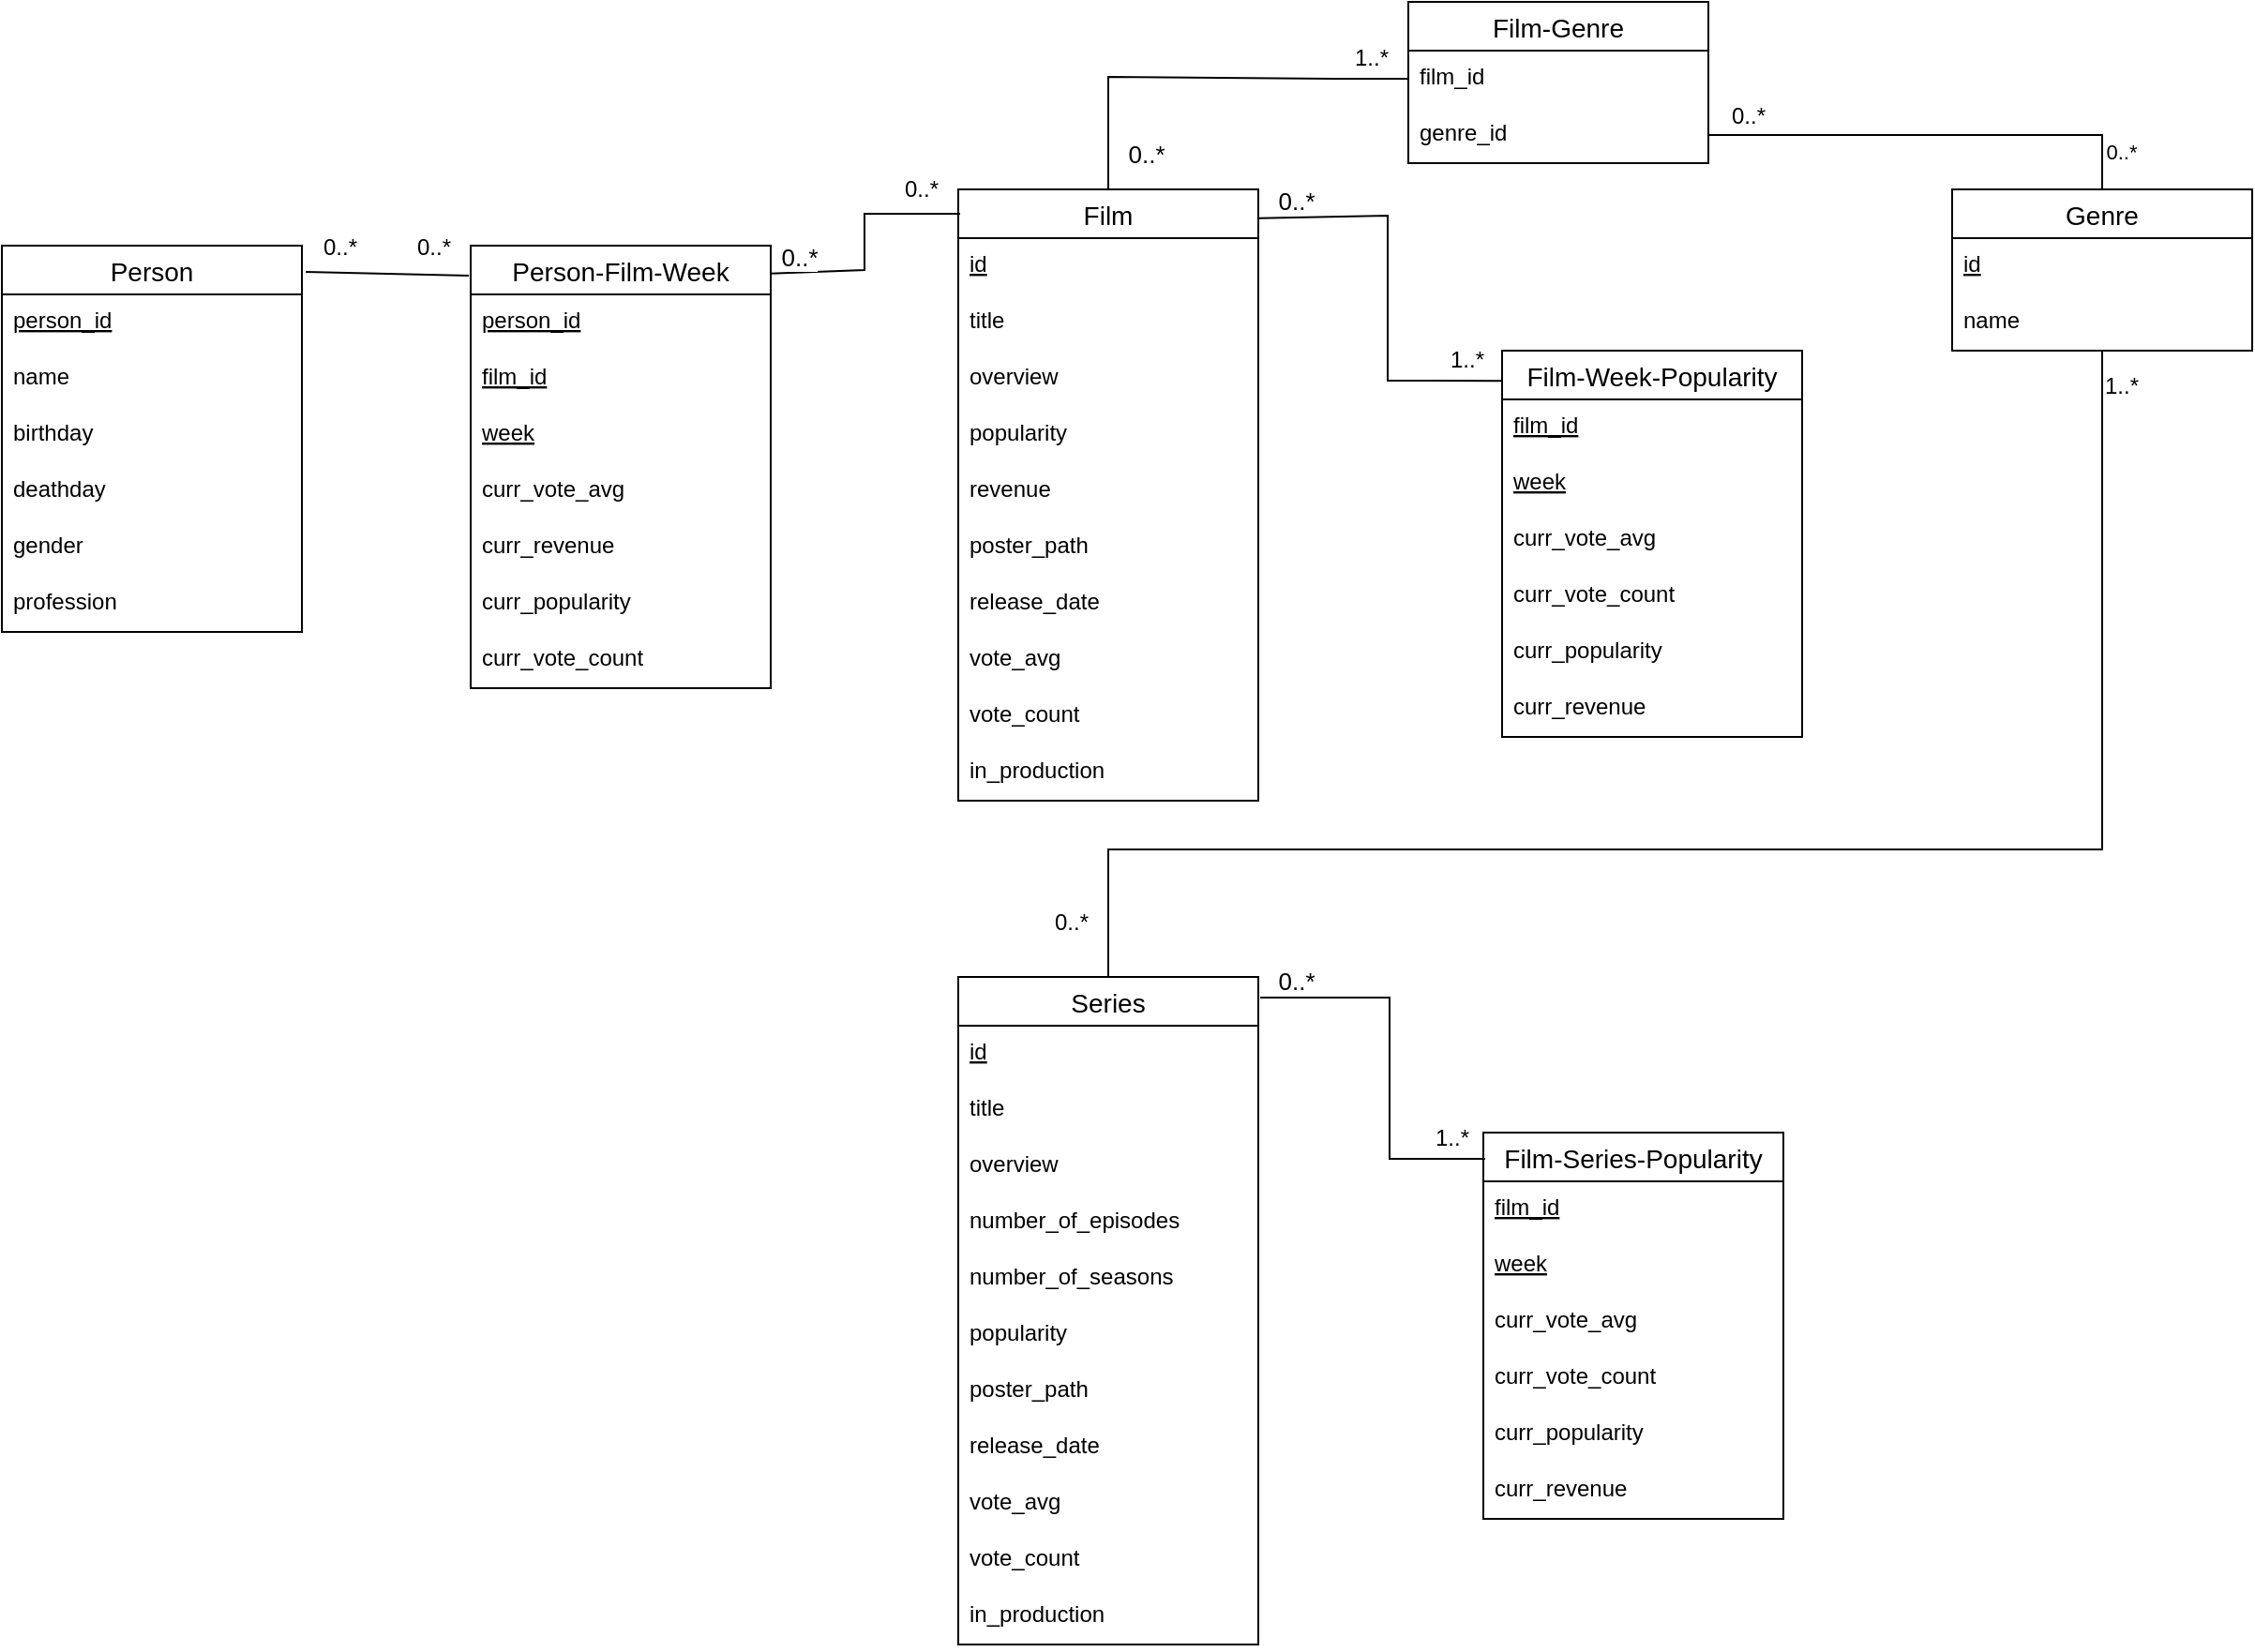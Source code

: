<mxfile version="14.1.8" type="device"><diagram id="tqU1XhsgDGI8H137yu5I" name="Seite-1"><mxGraphModel dx="1913" dy="806" grid="1" gridSize="10" guides="1" tooltips="1" connect="1" arrows="1" fold="1" page="1" pageScale="1" pageWidth="827" pageHeight="1169" math="0" shadow="0"><root><mxCell id="0"/><mxCell id="1" parent="0"/><mxCell id="pTEHjhGMjjxswKg7kW7X-1" value="Film" style="swimlane;fontStyle=0;childLayout=stackLayout;horizontal=1;startSize=26;horizontalStack=0;resizeParent=1;resizeParentMax=0;resizeLast=0;collapsible=1;marginBottom=0;align=center;fontSize=14;" vertex="1" parent="1"><mxGeometry x="80" y="140" width="160" height="326" as="geometry"/></mxCell><mxCell id="pTEHjhGMjjxswKg7kW7X-2" value="id" style="text;strokeColor=none;fillColor=none;spacingLeft=4;spacingRight=4;overflow=hidden;rotatable=0;points=[[0,0.5],[1,0.5]];portConstraint=eastwest;fontSize=12;fontStyle=4" vertex="1" parent="pTEHjhGMjjxswKg7kW7X-1"><mxGeometry y="26" width="160" height="30" as="geometry"/></mxCell><mxCell id="pTEHjhGMjjxswKg7kW7X-3" value="title" style="text;strokeColor=none;fillColor=none;spacingLeft=4;spacingRight=4;overflow=hidden;rotatable=0;points=[[0,0.5],[1,0.5]];portConstraint=eastwest;fontSize=12;" vertex="1" parent="pTEHjhGMjjxswKg7kW7X-1"><mxGeometry y="56" width="160" height="30" as="geometry"/></mxCell><mxCell id="pTEHjhGMjjxswKg7kW7X-4" value="overview" style="text;strokeColor=none;fillColor=none;spacingLeft=4;spacingRight=4;overflow=hidden;rotatable=0;points=[[0,0.5],[1,0.5]];portConstraint=eastwest;fontSize=12;" vertex="1" parent="pTEHjhGMjjxswKg7kW7X-1"><mxGeometry y="86" width="160" height="30" as="geometry"/></mxCell><mxCell id="pTEHjhGMjjxswKg7kW7X-5" value="popularity" style="text;strokeColor=none;fillColor=none;spacingLeft=4;spacingRight=4;overflow=hidden;rotatable=0;points=[[0,0.5],[1,0.5]];portConstraint=eastwest;fontSize=12;" vertex="1" parent="pTEHjhGMjjxswKg7kW7X-1"><mxGeometry y="116" width="160" height="30" as="geometry"/></mxCell><mxCell id="pTEHjhGMjjxswKg7kW7X-6" value="revenue" style="text;strokeColor=none;fillColor=none;spacingLeft=4;spacingRight=4;overflow=hidden;rotatable=0;points=[[0,0.5],[1,0.5]];portConstraint=eastwest;fontSize=12;" vertex="1" parent="pTEHjhGMjjxswKg7kW7X-1"><mxGeometry y="146" width="160" height="30" as="geometry"/></mxCell><mxCell id="pTEHjhGMjjxswKg7kW7X-7" value="poster_path" style="text;strokeColor=none;fillColor=none;spacingLeft=4;spacingRight=4;overflow=hidden;rotatable=0;points=[[0,0.5],[1,0.5]];portConstraint=eastwest;fontSize=12;" vertex="1" parent="pTEHjhGMjjxswKg7kW7X-1"><mxGeometry y="176" width="160" height="30" as="geometry"/></mxCell><mxCell id="pTEHjhGMjjxswKg7kW7X-8" value="release_date" style="text;strokeColor=none;fillColor=none;spacingLeft=4;spacingRight=4;overflow=hidden;rotatable=0;points=[[0,0.5],[1,0.5]];portConstraint=eastwest;fontSize=12;" vertex="1" parent="pTEHjhGMjjxswKg7kW7X-1"><mxGeometry y="206" width="160" height="30" as="geometry"/></mxCell><mxCell id="pTEHjhGMjjxswKg7kW7X-9" value="vote_avg" style="text;strokeColor=none;fillColor=none;spacingLeft=4;spacingRight=4;overflow=hidden;rotatable=0;points=[[0,0.5],[1,0.5]];portConstraint=eastwest;fontSize=12;" vertex="1" parent="pTEHjhGMjjxswKg7kW7X-1"><mxGeometry y="236" width="160" height="30" as="geometry"/></mxCell><mxCell id="pTEHjhGMjjxswKg7kW7X-10" value="vote_count" style="text;strokeColor=none;fillColor=none;spacingLeft=4;spacingRight=4;overflow=hidden;rotatable=0;points=[[0,0.5],[1,0.5]];portConstraint=eastwest;fontSize=12;" vertex="1" parent="pTEHjhGMjjxswKg7kW7X-1"><mxGeometry y="266" width="160" height="30" as="geometry"/></mxCell><mxCell id="pTEHjhGMjjxswKg7kW7X-45" value="in_production" style="text;strokeColor=none;fillColor=none;spacingLeft=4;spacingRight=4;overflow=hidden;rotatable=0;points=[[0,0.5],[1,0.5]];portConstraint=eastwest;fontSize=12;" vertex="1" parent="pTEHjhGMjjxswKg7kW7X-1"><mxGeometry y="296" width="160" height="30" as="geometry"/></mxCell><mxCell id="pTEHjhGMjjxswKg7kW7X-11" value="Genre" style="swimlane;fontStyle=0;childLayout=stackLayout;horizontal=1;startSize=26;horizontalStack=0;resizeParent=1;resizeParentMax=0;resizeLast=0;collapsible=1;marginBottom=0;align=center;fontSize=14;" vertex="1" parent="1"><mxGeometry x="610" y="140" width="160" height="86" as="geometry"/></mxCell><mxCell id="pTEHjhGMjjxswKg7kW7X-12" value="id" style="text;strokeColor=none;fillColor=none;spacingLeft=4;spacingRight=4;overflow=hidden;rotatable=0;points=[[0,0.5],[1,0.5]];portConstraint=eastwest;fontSize=12;fontStyle=4" vertex="1" parent="pTEHjhGMjjxswKg7kW7X-11"><mxGeometry y="26" width="160" height="30" as="geometry"/></mxCell><mxCell id="pTEHjhGMjjxswKg7kW7X-13" value="name" style="text;strokeColor=none;fillColor=none;spacingLeft=4;spacingRight=4;overflow=hidden;rotatable=0;points=[[0,0.5],[1,0.5]];portConstraint=eastwest;fontSize=12;" vertex="1" parent="pTEHjhGMjjxswKg7kW7X-11"><mxGeometry y="56" width="160" height="30" as="geometry"/></mxCell><mxCell id="pTEHjhGMjjxswKg7kW7X-15" value="Film-Genre" style="swimlane;fontStyle=0;childLayout=stackLayout;horizontal=1;startSize=26;horizontalStack=0;resizeParent=1;resizeParentMax=0;resizeLast=0;collapsible=1;marginBottom=0;align=center;fontSize=14;" vertex="1" parent="1"><mxGeometry x="320" y="40" width="160" height="86" as="geometry"/></mxCell><mxCell id="pTEHjhGMjjxswKg7kW7X-16" value="film_id" style="text;strokeColor=none;fillColor=none;spacingLeft=4;spacingRight=4;overflow=hidden;rotatable=0;points=[[0,0.5],[1,0.5]];portConstraint=eastwest;fontSize=12;" vertex="1" parent="pTEHjhGMjjxswKg7kW7X-15"><mxGeometry y="26" width="160" height="30" as="geometry"/></mxCell><mxCell id="pTEHjhGMjjxswKg7kW7X-17" value="genre_id" style="text;strokeColor=none;fillColor=none;spacingLeft=4;spacingRight=4;overflow=hidden;rotatable=0;points=[[0,0.5],[1,0.5]];portConstraint=eastwest;fontSize=12;" vertex="1" parent="pTEHjhGMjjxswKg7kW7X-15"><mxGeometry y="56" width="160" height="30" as="geometry"/></mxCell><mxCell id="pTEHjhGMjjxswKg7kW7X-19" value="" style="endArrow=none;html=1;rounded=0;entryX=0;entryY=0.5;entryDx=0;entryDy=0;" edge="1" parent="1" source="pTEHjhGMjjxswKg7kW7X-1" target="pTEHjhGMjjxswKg7kW7X-16"><mxGeometry relative="1" as="geometry"><mxPoint x="440" y="350" as="sourcePoint"/><mxPoint x="600" y="350" as="targetPoint"/><Array as="points"><mxPoint x="160" y="80"/><mxPoint x="280" y="81"/></Array></mxGeometry></mxCell><mxCell id="pTEHjhGMjjxswKg7kW7X-20" value="&lt;font style=&quot;font-size: 13px&quot;&gt;0..*&lt;/font&gt;" style="edgeLabel;html=1;align=center;verticalAlign=middle;resizable=0;points=[];" vertex="1" connectable="0" parent="pTEHjhGMjjxswKg7kW7X-19"><mxGeometry x="-0.891" y="2" relative="1" as="geometry"><mxPoint x="22" y="-6.93" as="offset"/></mxGeometry></mxCell><mxCell id="pTEHjhGMjjxswKg7kW7X-21" value="&lt;font style=&quot;font-size: 12px&quot;&gt;1..*&lt;/font&gt;" style="edgeLabel;html=1;align=center;verticalAlign=middle;resizable=0;points=[];" vertex="1" connectable="0" parent="pTEHjhGMjjxswKg7kW7X-19"><mxGeometry x="0.819" y="-4" relative="1" as="geometry"><mxPoint y="-15" as="offset"/></mxGeometry></mxCell><mxCell id="pTEHjhGMjjxswKg7kW7X-22" value="" style="endArrow=none;html=1;rounded=0;exitX=1;exitY=0.5;exitDx=0;exitDy=0;" edge="1" parent="1" source="pTEHjhGMjjxswKg7kW7X-17" target="pTEHjhGMjjxswKg7kW7X-11"><mxGeometry relative="1" as="geometry"><mxPoint x="520" y="300" as="sourcePoint"/><mxPoint x="680" y="300" as="targetPoint"/><Array as="points"><mxPoint x="550" y="111"/><mxPoint x="690" y="111"/></Array></mxGeometry></mxCell><mxCell id="pTEHjhGMjjxswKg7kW7X-23" value="0..*" style="edgeLabel;html=1;align=center;verticalAlign=middle;resizable=0;points=[];fontSize=12;" vertex="1" connectable="0" parent="pTEHjhGMjjxswKg7kW7X-22"><mxGeometry x="-0.828" y="2" relative="1" as="geometry"><mxPoint y="-8" as="offset"/></mxGeometry></mxCell><mxCell id="pTEHjhGMjjxswKg7kW7X-24" value="0..*" style="edgeLabel;html=1;align=center;verticalAlign=middle;resizable=0;points=[];" vertex="1" connectable="0" parent="pTEHjhGMjjxswKg7kW7X-22"><mxGeometry x="0.875" y="-1" relative="1" as="geometry"><mxPoint x="11" y="-5" as="offset"/></mxGeometry></mxCell><mxCell id="pTEHjhGMjjxswKg7kW7X-25" value="Film-Week-Popularity" style="swimlane;fontStyle=0;childLayout=stackLayout;horizontal=1;startSize=26;horizontalStack=0;resizeParent=1;resizeParentMax=0;resizeLast=0;collapsible=1;marginBottom=0;align=center;fontSize=14;" vertex="1" parent="1"><mxGeometry x="370" y="226" width="160" height="206" as="geometry"/></mxCell><mxCell id="pTEHjhGMjjxswKg7kW7X-26" value="film_id" style="text;strokeColor=none;fillColor=none;spacingLeft=4;spacingRight=4;overflow=hidden;rotatable=0;points=[[0,0.5],[1,0.5]];portConstraint=eastwest;fontSize=12;fontStyle=4" vertex="1" parent="pTEHjhGMjjxswKg7kW7X-25"><mxGeometry y="26" width="160" height="30" as="geometry"/></mxCell><mxCell id="pTEHjhGMjjxswKg7kW7X-27" value="week" style="text;strokeColor=none;fillColor=none;spacingLeft=4;spacingRight=4;overflow=hidden;rotatable=0;points=[[0,0.5],[1,0.5]];portConstraint=eastwest;fontSize=12;fontStyle=4" vertex="1" parent="pTEHjhGMjjxswKg7kW7X-25"><mxGeometry y="56" width="160" height="30" as="geometry"/></mxCell><mxCell id="pTEHjhGMjjxswKg7kW7X-28" value="curr_vote_avg" style="text;strokeColor=none;fillColor=none;spacingLeft=4;spacingRight=4;overflow=hidden;rotatable=0;points=[[0,0.5],[1,0.5]];portConstraint=eastwest;fontSize=12;" vertex="1" parent="pTEHjhGMjjxswKg7kW7X-25"><mxGeometry y="86" width="160" height="30" as="geometry"/></mxCell><mxCell id="pTEHjhGMjjxswKg7kW7X-29" value="curr_vote_count" style="text;strokeColor=none;fillColor=none;spacingLeft=4;spacingRight=4;overflow=hidden;rotatable=0;points=[[0,0.5],[1,0.5]];portConstraint=eastwest;fontSize=12;" vertex="1" parent="pTEHjhGMjjxswKg7kW7X-25"><mxGeometry y="116" width="160" height="30" as="geometry"/></mxCell><mxCell id="pTEHjhGMjjxswKg7kW7X-30" value="curr_popularity" style="text;strokeColor=none;fillColor=none;spacingLeft=4;spacingRight=4;overflow=hidden;rotatable=0;points=[[0,0.5],[1,0.5]];portConstraint=eastwest;fontSize=12;" vertex="1" parent="pTEHjhGMjjxswKg7kW7X-25"><mxGeometry y="146" width="160" height="30" as="geometry"/></mxCell><mxCell id="pTEHjhGMjjxswKg7kW7X-31" value="curr_revenue" style="text;strokeColor=none;fillColor=none;spacingLeft=4;spacingRight=4;overflow=hidden;rotatable=0;points=[[0,0.5],[1,0.5]];portConstraint=eastwest;fontSize=12;" vertex="1" parent="pTEHjhGMjjxswKg7kW7X-25"><mxGeometry y="176" width="160" height="30" as="geometry"/></mxCell><mxCell id="pTEHjhGMjjxswKg7kW7X-32" value="" style="endArrow=none;html=1;rounded=0;exitX=1;exitY=0.047;exitDx=0;exitDy=0;entryX=0;entryY=0.078;entryDx=0;entryDy=0;exitPerimeter=0;entryPerimeter=0;" edge="1" parent="1" source="pTEHjhGMjjxswKg7kW7X-1" target="pTEHjhGMjjxswKg7kW7X-25"><mxGeometry relative="1" as="geometry"><mxPoint x="260.0" y="270.002" as="sourcePoint"/><mxPoint x="359.04" y="337.09" as="targetPoint"/><Array as="points"><mxPoint x="309" y="154"/><mxPoint x="309" y="242"/></Array></mxGeometry></mxCell><mxCell id="pTEHjhGMjjxswKg7kW7X-33" value="&lt;font style=&quot;font-size: 13px&quot;&gt;0..*&lt;/font&gt;" style="edgeLabel;html=1;align=center;verticalAlign=middle;resizable=0;points=[];" vertex="1" connectable="0" parent="pTEHjhGMjjxswKg7kW7X-32"><mxGeometry x="-0.891" y="2" relative="1" as="geometry"><mxPoint x="8.04" y="-6.93" as="offset"/></mxGeometry></mxCell><mxCell id="pTEHjhGMjjxswKg7kW7X-34" value="&lt;font style=&quot;font-size: 12px&quot;&gt;1..*&lt;/font&gt;" style="edgeLabel;html=1;align=center;verticalAlign=middle;resizable=0;points=[];" vertex="1" connectable="0" parent="pTEHjhGMjjxswKg7kW7X-32"><mxGeometry x="0.819" y="-4" relative="1" as="geometry"><mxPoint y="-15" as="offset"/></mxGeometry></mxCell><mxCell id="pTEHjhGMjjxswKg7kW7X-35" value="Series" style="swimlane;fontStyle=0;childLayout=stackLayout;horizontal=1;startSize=26;horizontalStack=0;resizeParent=1;resizeParentMax=0;resizeLast=0;collapsible=1;marginBottom=0;align=center;fontSize=14;" vertex="1" parent="1"><mxGeometry x="80" y="560" width="160" height="356" as="geometry"/></mxCell><mxCell id="pTEHjhGMjjxswKg7kW7X-36" value="id" style="text;strokeColor=none;fillColor=none;spacingLeft=4;spacingRight=4;overflow=hidden;rotatable=0;points=[[0,0.5],[1,0.5]];portConstraint=eastwest;fontSize=12;fontStyle=4" vertex="1" parent="pTEHjhGMjjxswKg7kW7X-35"><mxGeometry y="26" width="160" height="30" as="geometry"/></mxCell><mxCell id="pTEHjhGMjjxswKg7kW7X-37" value="title" style="text;strokeColor=none;fillColor=none;spacingLeft=4;spacingRight=4;overflow=hidden;rotatable=0;points=[[0,0.5],[1,0.5]];portConstraint=eastwest;fontSize=12;" vertex="1" parent="pTEHjhGMjjxswKg7kW7X-35"><mxGeometry y="56" width="160" height="30" as="geometry"/></mxCell><mxCell id="pTEHjhGMjjxswKg7kW7X-40" value="overview" style="text;strokeColor=none;fillColor=none;spacingLeft=4;spacingRight=4;overflow=hidden;rotatable=0;points=[[0,0.5],[1,0.5]];portConstraint=eastwest;fontSize=12;" vertex="1" parent="pTEHjhGMjjxswKg7kW7X-35"><mxGeometry y="86" width="160" height="30" as="geometry"/></mxCell><mxCell id="pTEHjhGMjjxswKg7kW7X-38" value="number_of_episodes" style="text;strokeColor=none;fillColor=none;spacingLeft=4;spacingRight=4;overflow=hidden;rotatable=0;points=[[0,0.5],[1,0.5]];portConstraint=eastwest;fontSize=12;" vertex="1" parent="pTEHjhGMjjxswKg7kW7X-35"><mxGeometry y="116" width="160" height="30" as="geometry"/></mxCell><mxCell id="pTEHjhGMjjxswKg7kW7X-47" value="number_of_seasons" style="text;strokeColor=none;fillColor=none;spacingLeft=4;spacingRight=4;overflow=hidden;rotatable=0;points=[[0,0.5],[1,0.5]];portConstraint=eastwest;fontSize=12;" vertex="1" parent="pTEHjhGMjjxswKg7kW7X-35"><mxGeometry y="146" width="160" height="30" as="geometry"/></mxCell><mxCell id="pTEHjhGMjjxswKg7kW7X-39" value="popularity" style="text;strokeColor=none;fillColor=none;spacingLeft=4;spacingRight=4;overflow=hidden;rotatable=0;points=[[0,0.5],[1,0.5]];portConstraint=eastwest;fontSize=12;" vertex="1" parent="pTEHjhGMjjxswKg7kW7X-35"><mxGeometry y="176" width="160" height="30" as="geometry"/></mxCell><mxCell id="pTEHjhGMjjxswKg7kW7X-41" value="poster_path" style="text;strokeColor=none;fillColor=none;spacingLeft=4;spacingRight=4;overflow=hidden;rotatable=0;points=[[0,0.5],[1,0.5]];portConstraint=eastwest;fontSize=12;" vertex="1" parent="pTEHjhGMjjxswKg7kW7X-35"><mxGeometry y="206" width="160" height="30" as="geometry"/></mxCell><mxCell id="pTEHjhGMjjxswKg7kW7X-42" value="release_date" style="text;strokeColor=none;fillColor=none;spacingLeft=4;spacingRight=4;overflow=hidden;rotatable=0;points=[[0,0.5],[1,0.5]];portConstraint=eastwest;fontSize=12;" vertex="1" parent="pTEHjhGMjjxswKg7kW7X-35"><mxGeometry y="236" width="160" height="30" as="geometry"/></mxCell><mxCell id="pTEHjhGMjjxswKg7kW7X-43" value="vote_avg" style="text;strokeColor=none;fillColor=none;spacingLeft=4;spacingRight=4;overflow=hidden;rotatable=0;points=[[0,0.5],[1,0.5]];portConstraint=eastwest;fontSize=12;" vertex="1" parent="pTEHjhGMjjxswKg7kW7X-35"><mxGeometry y="266" width="160" height="30" as="geometry"/></mxCell><mxCell id="pTEHjhGMjjxswKg7kW7X-44" value="vote_count" style="text;strokeColor=none;fillColor=none;spacingLeft=4;spacingRight=4;overflow=hidden;rotatable=0;points=[[0,0.5],[1,0.5]];portConstraint=eastwest;fontSize=12;" vertex="1" parent="pTEHjhGMjjxswKg7kW7X-35"><mxGeometry y="296" width="160" height="30" as="geometry"/></mxCell><mxCell id="pTEHjhGMjjxswKg7kW7X-46" value="in_production" style="text;strokeColor=none;fillColor=none;spacingLeft=4;spacingRight=4;overflow=hidden;rotatable=0;points=[[0,0.5],[1,0.5]];portConstraint=eastwest;fontSize=12;" vertex="1" parent="pTEHjhGMjjxswKg7kW7X-35"><mxGeometry y="326" width="160" height="30" as="geometry"/></mxCell><mxCell id="pTEHjhGMjjxswKg7kW7X-48" value="Film-Series-Popularity" style="swimlane;fontStyle=0;childLayout=stackLayout;horizontal=1;startSize=26;horizontalStack=0;resizeParent=1;resizeParentMax=0;resizeLast=0;collapsible=1;marginBottom=0;align=center;fontSize=14;" vertex="1" parent="1"><mxGeometry x="360" y="643" width="160" height="206" as="geometry"/></mxCell><mxCell id="pTEHjhGMjjxswKg7kW7X-49" value="film_id" style="text;strokeColor=none;fillColor=none;spacingLeft=4;spacingRight=4;overflow=hidden;rotatable=0;points=[[0,0.5],[1,0.5]];portConstraint=eastwest;fontSize=12;fontStyle=4" vertex="1" parent="pTEHjhGMjjxswKg7kW7X-48"><mxGeometry y="26" width="160" height="30" as="geometry"/></mxCell><mxCell id="pTEHjhGMjjxswKg7kW7X-50" value="week" style="text;strokeColor=none;fillColor=none;spacingLeft=4;spacingRight=4;overflow=hidden;rotatable=0;points=[[0,0.5],[1,0.5]];portConstraint=eastwest;fontSize=12;fontStyle=4" vertex="1" parent="pTEHjhGMjjxswKg7kW7X-48"><mxGeometry y="56" width="160" height="30" as="geometry"/></mxCell><mxCell id="pTEHjhGMjjxswKg7kW7X-51" value="curr_vote_avg" style="text;strokeColor=none;fillColor=none;spacingLeft=4;spacingRight=4;overflow=hidden;rotatable=0;points=[[0,0.5],[1,0.5]];portConstraint=eastwest;fontSize=12;" vertex="1" parent="pTEHjhGMjjxswKg7kW7X-48"><mxGeometry y="86" width="160" height="30" as="geometry"/></mxCell><mxCell id="pTEHjhGMjjxswKg7kW7X-52" value="curr_vote_count" style="text;strokeColor=none;fillColor=none;spacingLeft=4;spacingRight=4;overflow=hidden;rotatable=0;points=[[0,0.5],[1,0.5]];portConstraint=eastwest;fontSize=12;" vertex="1" parent="pTEHjhGMjjxswKg7kW7X-48"><mxGeometry y="116" width="160" height="30" as="geometry"/></mxCell><mxCell id="pTEHjhGMjjxswKg7kW7X-53" value="curr_popularity" style="text;strokeColor=none;fillColor=none;spacingLeft=4;spacingRight=4;overflow=hidden;rotatable=0;points=[[0,0.5],[1,0.5]];portConstraint=eastwest;fontSize=12;" vertex="1" parent="pTEHjhGMjjxswKg7kW7X-48"><mxGeometry y="146" width="160" height="30" as="geometry"/></mxCell><mxCell id="pTEHjhGMjjxswKg7kW7X-54" value="curr_revenue" style="text;strokeColor=none;fillColor=none;spacingLeft=4;spacingRight=4;overflow=hidden;rotatable=0;points=[[0,0.5],[1,0.5]];portConstraint=eastwest;fontSize=12;" vertex="1" parent="pTEHjhGMjjxswKg7kW7X-48"><mxGeometry y="176" width="160" height="30" as="geometry"/></mxCell><mxCell id="pTEHjhGMjjxswKg7kW7X-55" value="" style="endArrow=none;html=1;rounded=0;fontSize=12;exitX=0.5;exitY=0;exitDx=0;exitDy=0;" edge="1" parent="1" source="pTEHjhGMjjxswKg7kW7X-35" target="pTEHjhGMjjxswKg7kW7X-13"><mxGeometry relative="1" as="geometry"><mxPoint x="243" y="492" as="sourcePoint"/><mxPoint x="690" y="230" as="targetPoint"/><Array as="points"><mxPoint x="160" y="492"/><mxPoint x="690" y="492"/></Array></mxGeometry></mxCell><mxCell id="pTEHjhGMjjxswKg7kW7X-56" value="0..*" style="edgeLabel;html=1;align=center;verticalAlign=middle;resizable=0;points=[];fontSize=12;" vertex="1" connectable="0" parent="pTEHjhGMjjxswKg7kW7X-55"><mxGeometry x="-0.964" y="1" relative="1" as="geometry"><mxPoint x="-19" y="-14" as="offset"/></mxGeometry></mxCell><mxCell id="pTEHjhGMjjxswKg7kW7X-57" value="1..*" style="edgeLabel;html=1;align=center;verticalAlign=middle;resizable=0;points=[];fontSize=12;" vertex="1" connectable="0" parent="pTEHjhGMjjxswKg7kW7X-55"><mxGeometry x="0.938" y="-1" relative="1" as="geometry"><mxPoint x="9" y="-8" as="offset"/></mxGeometry></mxCell><mxCell id="pTEHjhGMjjxswKg7kW7X-58" value="" style="endArrow=none;html=1;rounded=0;entryX=0.006;entryY=0.068;entryDx=0;entryDy=0;entryPerimeter=0;" edge="1" parent="1" target="pTEHjhGMjjxswKg7kW7X-48"><mxGeometry relative="1" as="geometry"><mxPoint x="241" y="571" as="sourcePoint"/><mxPoint x="356" y="659.038" as="targetPoint"/><Array as="points"><mxPoint x="310" y="571"/><mxPoint x="310" y="657"/></Array></mxGeometry></mxCell><mxCell id="pTEHjhGMjjxswKg7kW7X-59" value="&lt;font style=&quot;font-size: 13px&quot;&gt;0..*&lt;/font&gt;" style="edgeLabel;html=1;align=center;verticalAlign=middle;resizable=0;points=[];" vertex="1" connectable="0" parent="pTEHjhGMjjxswKg7kW7X-58"><mxGeometry x="-0.891" y="2" relative="1" as="geometry"><mxPoint x="8.04" y="-6.93" as="offset"/></mxGeometry></mxCell><mxCell id="pTEHjhGMjjxswKg7kW7X-60" value="&lt;font style=&quot;font-size: 12px&quot;&gt;1..*&lt;/font&gt;" style="edgeLabel;html=1;align=center;verticalAlign=middle;resizable=0;points=[];" vertex="1" connectable="0" parent="pTEHjhGMjjxswKg7kW7X-58"><mxGeometry x="0.819" y="-4" relative="1" as="geometry"><mxPoint y="-15" as="offset"/></mxGeometry></mxCell><mxCell id="pTEHjhGMjjxswKg7kW7X-61" value="Person" style="swimlane;fontStyle=0;childLayout=stackLayout;horizontal=1;startSize=26;horizontalStack=0;resizeParent=1;resizeParentMax=0;resizeLast=0;collapsible=1;marginBottom=0;align=center;fontSize=14;" vertex="1" parent="1"><mxGeometry x="-430" y="170" width="160" height="206" as="geometry"/></mxCell><mxCell id="pTEHjhGMjjxswKg7kW7X-62" value="person_id" style="text;strokeColor=none;fillColor=none;spacingLeft=4;spacingRight=4;overflow=hidden;rotatable=0;points=[[0,0.5],[1,0.5]];portConstraint=eastwest;fontSize=12;fontStyle=4" vertex="1" parent="pTEHjhGMjjxswKg7kW7X-61"><mxGeometry y="26" width="160" height="30" as="geometry"/></mxCell><mxCell id="pTEHjhGMjjxswKg7kW7X-64" value="name" style="text;strokeColor=none;fillColor=none;spacingLeft=4;spacingRight=4;overflow=hidden;rotatable=0;points=[[0,0.5],[1,0.5]];portConstraint=eastwest;fontSize=12;" vertex="1" parent="pTEHjhGMjjxswKg7kW7X-61"><mxGeometry y="56" width="160" height="30" as="geometry"/></mxCell><mxCell id="pTEHjhGMjjxswKg7kW7X-65" value="birthday" style="text;strokeColor=none;fillColor=none;spacingLeft=4;spacingRight=4;overflow=hidden;rotatable=0;points=[[0,0.5],[1,0.5]];portConstraint=eastwest;fontSize=12;" vertex="1" parent="pTEHjhGMjjxswKg7kW7X-61"><mxGeometry y="86" width="160" height="30" as="geometry"/></mxCell><mxCell id="pTEHjhGMjjxswKg7kW7X-66" value="deathday" style="text;strokeColor=none;fillColor=none;spacingLeft=4;spacingRight=4;overflow=hidden;rotatable=0;points=[[0,0.5],[1,0.5]];portConstraint=eastwest;fontSize=12;" vertex="1" parent="pTEHjhGMjjxswKg7kW7X-61"><mxGeometry y="116" width="160" height="30" as="geometry"/></mxCell><mxCell id="pTEHjhGMjjxswKg7kW7X-67" value="gender" style="text;strokeColor=none;fillColor=none;spacingLeft=4;spacingRight=4;overflow=hidden;rotatable=0;points=[[0,0.5],[1,0.5]];portConstraint=eastwest;fontSize=12;" vertex="1" parent="pTEHjhGMjjxswKg7kW7X-61"><mxGeometry y="146" width="160" height="30" as="geometry"/></mxCell><mxCell id="pTEHjhGMjjxswKg7kW7X-68" value="profession" style="text;strokeColor=none;fillColor=none;spacingLeft=4;spacingRight=4;overflow=hidden;rotatable=0;points=[[0,0.5],[1,0.5]];portConstraint=eastwest;fontSize=12;" vertex="1" parent="pTEHjhGMjjxswKg7kW7X-61"><mxGeometry y="176" width="160" height="30" as="geometry"/></mxCell><mxCell id="pTEHjhGMjjxswKg7kW7X-69" value="Person-Film-Week" style="swimlane;fontStyle=0;childLayout=stackLayout;horizontal=1;startSize=26;horizontalStack=0;resizeParent=1;resizeParentMax=0;resizeLast=0;collapsible=1;marginBottom=0;align=center;fontSize=14;" vertex="1" parent="1"><mxGeometry x="-180" y="170" width="160" height="236" as="geometry"/></mxCell><mxCell id="pTEHjhGMjjxswKg7kW7X-70" value="person_id" style="text;strokeColor=none;fillColor=none;spacingLeft=4;spacingRight=4;overflow=hidden;rotatable=0;points=[[0,0.5],[1,0.5]];portConstraint=eastwest;fontSize=12;fontStyle=4" vertex="1" parent="pTEHjhGMjjxswKg7kW7X-69"><mxGeometry y="26" width="160" height="30" as="geometry"/></mxCell><mxCell id="pTEHjhGMjjxswKg7kW7X-71" value="film_id" style="text;strokeColor=none;fillColor=none;spacingLeft=4;spacingRight=4;overflow=hidden;rotatable=0;points=[[0,0.5],[1,0.5]];portConstraint=eastwest;fontSize=12;fontStyle=4" vertex="1" parent="pTEHjhGMjjxswKg7kW7X-69"><mxGeometry y="56" width="160" height="30" as="geometry"/></mxCell><mxCell id="pTEHjhGMjjxswKg7kW7X-72" value="week" style="text;strokeColor=none;fillColor=none;spacingLeft=4;spacingRight=4;overflow=hidden;rotatable=0;points=[[0,0.5],[1,0.5]];portConstraint=eastwest;fontSize=12;fontStyle=4" vertex="1" parent="pTEHjhGMjjxswKg7kW7X-69"><mxGeometry y="86" width="160" height="30" as="geometry"/></mxCell><mxCell id="pTEHjhGMjjxswKg7kW7X-82" value="curr_vote_avg" style="text;strokeColor=none;fillColor=none;spacingLeft=4;spacingRight=4;overflow=hidden;rotatable=0;points=[[0,0.5],[1,0.5]];portConstraint=eastwest;fontSize=12;" vertex="1" parent="pTEHjhGMjjxswKg7kW7X-69"><mxGeometry y="116" width="160" height="30" as="geometry"/></mxCell><mxCell id="pTEHjhGMjjxswKg7kW7X-85" value="curr_revenue" style="text;strokeColor=none;fillColor=none;spacingLeft=4;spacingRight=4;overflow=hidden;rotatable=0;points=[[0,0.5],[1,0.5]];portConstraint=eastwest;fontSize=12;" vertex="1" parent="pTEHjhGMjjxswKg7kW7X-69"><mxGeometry y="146" width="160" height="30" as="geometry"/></mxCell><mxCell id="pTEHjhGMjjxswKg7kW7X-84" value="curr_popularity" style="text;strokeColor=none;fillColor=none;spacingLeft=4;spacingRight=4;overflow=hidden;rotatable=0;points=[[0,0.5],[1,0.5]];portConstraint=eastwest;fontSize=12;" vertex="1" parent="pTEHjhGMjjxswKg7kW7X-69"><mxGeometry y="176" width="160" height="30" as="geometry"/></mxCell><mxCell id="pTEHjhGMjjxswKg7kW7X-83" value="curr_vote_count" style="text;strokeColor=none;fillColor=none;spacingLeft=4;spacingRight=4;overflow=hidden;rotatable=0;points=[[0,0.5],[1,0.5]];portConstraint=eastwest;fontSize=12;" vertex="1" parent="pTEHjhGMjjxswKg7kW7X-69"><mxGeometry y="206" width="160" height="30" as="geometry"/></mxCell><mxCell id="pTEHjhGMjjxswKg7kW7X-76" value="" style="endArrow=none;html=1;rounded=0;exitX=1;exitY=0.063;exitDx=0;exitDy=0;entryX=0.006;entryY=0.04;entryDx=0;entryDy=0;exitPerimeter=0;entryPerimeter=0;" edge="1" parent="1" source="pTEHjhGMjjxswKg7kW7X-69" target="pTEHjhGMjjxswKg7kW7X-1"><mxGeometry relative="1" as="geometry"><mxPoint x="-70" y="61.322" as="sourcePoint"/><mxPoint x="60" y="148.068" as="targetPoint"/><Array as="points"><mxPoint x="30" y="183"/><mxPoint x="30" y="153"/></Array></mxGeometry></mxCell><mxCell id="pTEHjhGMjjxswKg7kW7X-77" value="&lt;font style=&quot;font-size: 13px&quot;&gt;0..*&lt;/font&gt;" style="edgeLabel;html=1;align=center;verticalAlign=middle;resizable=0;points=[];" vertex="1" connectable="0" parent="pTEHjhGMjjxswKg7kW7X-76"><mxGeometry x="-0.891" y="2" relative="1" as="geometry"><mxPoint x="8.04" y="-6.93" as="offset"/></mxGeometry></mxCell><mxCell id="pTEHjhGMjjxswKg7kW7X-78" value="&lt;font style=&quot;font-size: 12px&quot;&gt;0..*&lt;/font&gt;" style="edgeLabel;html=1;align=center;verticalAlign=middle;resizable=0;points=[];" vertex="1" connectable="0" parent="pTEHjhGMjjxswKg7kW7X-76"><mxGeometry x="0.819" y="-4" relative="1" as="geometry"><mxPoint x="-9" y="-17.03" as="offset"/></mxGeometry></mxCell><mxCell id="pTEHjhGMjjxswKg7kW7X-79" value="" style="endArrow=none;html=1;rounded=0;fontSize=12;exitX=1.013;exitY=0.068;exitDx=0;exitDy=0;exitPerimeter=0;entryX=-0.006;entryY=0.068;entryDx=0;entryDy=0;entryPerimeter=0;" edge="1" parent="1" source="pTEHjhGMjjxswKg7kW7X-61" target="pTEHjhGMjjxswKg7kW7X-69"><mxGeometry relative="1" as="geometry"><mxPoint x="-240" y="200" as="sourcePoint"/><mxPoint x="-80" y="200" as="targetPoint"/></mxGeometry></mxCell><mxCell id="pTEHjhGMjjxswKg7kW7X-80" value="0..*" style="edgeLabel;html=1;align=center;verticalAlign=middle;resizable=0;points=[];fontSize=12;" vertex="1" connectable="0" parent="pTEHjhGMjjxswKg7kW7X-79"><mxGeometry x="-0.312" relative="1" as="geometry"><mxPoint x="-12.08" y="-14.01" as="offset"/></mxGeometry></mxCell><mxCell id="pTEHjhGMjjxswKg7kW7X-81" value="0..*" style="edgeLabel;html=1;align=center;verticalAlign=middle;resizable=0;points=[];fontSize=12;" vertex="1" connectable="0" parent="1"><mxGeometry x="-240" y="179.998" as="geometry"><mxPoint x="40" y="-9" as="offset"/></mxGeometry></mxCell></root></mxGraphModel></diagram></mxfile>